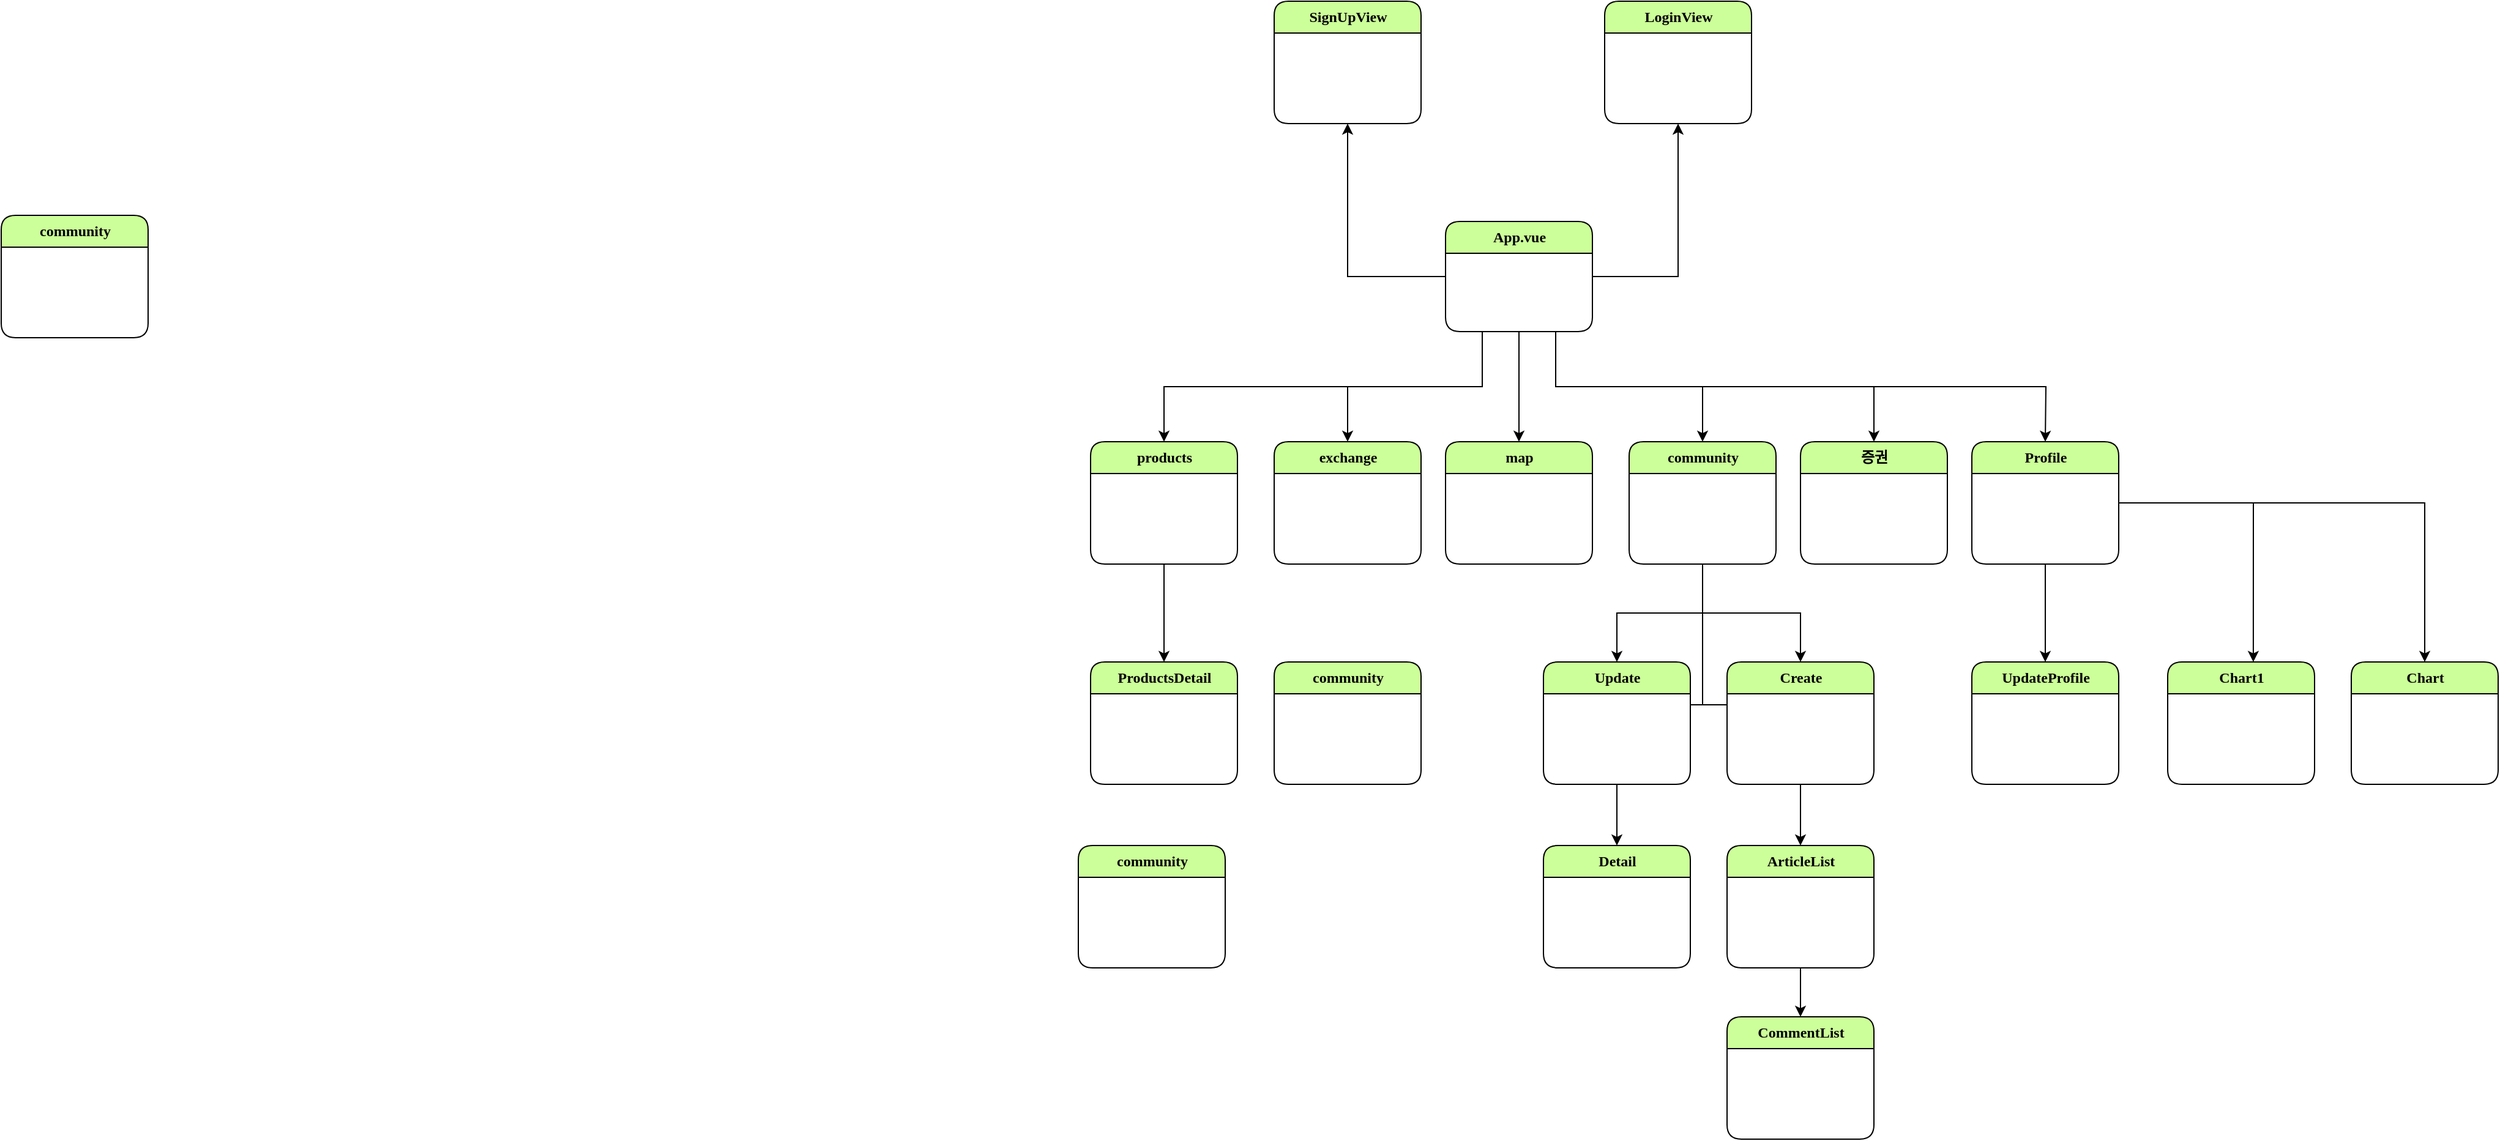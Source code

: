 <mxfile version="22.1.3" type="device">
  <diagram name="Page-1" id="b520641d-4fe3-3701-9064-5fc419738815">
    <mxGraphModel dx="2474" dy="658" grid="1" gridSize="10" guides="1" tooltips="1" connect="1" arrows="1" fold="1" page="1" pageScale="1" pageWidth="1100" pageHeight="850" background="none" math="0" shadow="0">
      <root>
        <mxCell id="0" />
        <mxCell id="1" parent="0" />
        <mxCell id="8GmI4JoKVry_GNvE3FE0-47" style="edgeStyle=orthogonalEdgeStyle;rounded=0;orthogonalLoop=1;jettySize=auto;html=1;exitX=0.25;exitY=1;exitDx=0;exitDy=0;entryX=0.5;entryY=0;entryDx=0;entryDy=0;fontFamily=Helvetica;fontSize=12;fontColor=default;" parent="1" source="8GmI4JoKVry_GNvE3FE0-25" target="8GmI4JoKVry_GNvE3FE0-35" edge="1">
          <mxGeometry relative="1" as="geometry" />
        </mxCell>
        <mxCell id="8GmI4JoKVry_GNvE3FE0-49" style="edgeStyle=orthogonalEdgeStyle;rounded=0;orthogonalLoop=1;jettySize=auto;html=1;exitX=0.5;exitY=1;exitDx=0;exitDy=0;entryX=0.5;entryY=0;entryDx=0;entryDy=0;fontFamily=Helvetica;fontSize=12;fontColor=default;" parent="1" source="8GmI4JoKVry_GNvE3FE0-25" target="8GmI4JoKVry_GNvE3FE0-32" edge="1">
          <mxGeometry relative="1" as="geometry" />
        </mxCell>
        <mxCell id="8GmI4JoKVry_GNvE3FE0-50" style="edgeStyle=orthogonalEdgeStyle;rounded=0;orthogonalLoop=1;jettySize=auto;html=1;exitX=0.75;exitY=1;exitDx=0;exitDy=0;fontFamily=Helvetica;fontSize=12;fontColor=default;" parent="1" source="8GmI4JoKVry_GNvE3FE0-25" target="8GmI4JoKVry_GNvE3FE0-38" edge="1">
          <mxGeometry relative="1" as="geometry" />
        </mxCell>
        <mxCell id="P8cSrCmEh4MjeW3bicr8-27" style="edgeStyle=orthogonalEdgeStyle;rounded=0;orthogonalLoop=1;jettySize=auto;html=1;entryX=0.5;entryY=1;entryDx=0;entryDy=0;" edge="1" parent="1" source="8GmI4JoKVry_GNvE3FE0-25" target="P8cSrCmEh4MjeW3bicr8-4">
          <mxGeometry relative="1" as="geometry" />
        </mxCell>
        <mxCell id="P8cSrCmEh4MjeW3bicr8-28" style="edgeStyle=orthogonalEdgeStyle;rounded=0;orthogonalLoop=1;jettySize=auto;html=1;entryX=0.5;entryY=1;entryDx=0;entryDy=0;" edge="1" parent="1" source="8GmI4JoKVry_GNvE3FE0-25" target="P8cSrCmEh4MjeW3bicr8-7">
          <mxGeometry relative="1" as="geometry" />
        </mxCell>
        <mxCell id="P8cSrCmEh4MjeW3bicr8-29" style="edgeStyle=orthogonalEdgeStyle;rounded=0;orthogonalLoop=1;jettySize=auto;html=1;exitX=0.75;exitY=1;exitDx=0;exitDy=0;entryX=0.5;entryY=0;entryDx=0;entryDy=0;" edge="1" parent="1" source="8GmI4JoKVry_GNvE3FE0-25" target="8GmI4JoKVry_GNvE3FE0-41">
          <mxGeometry relative="1" as="geometry" />
        </mxCell>
        <mxCell id="P8cSrCmEh4MjeW3bicr8-31" style="edgeStyle=orthogonalEdgeStyle;rounded=0;orthogonalLoop=1;jettySize=auto;html=1;exitX=0.25;exitY=1;exitDx=0;exitDy=0;" edge="1" parent="1" source="8GmI4JoKVry_GNvE3FE0-25" target="8GmI4JoKVry_GNvE3FE0-29">
          <mxGeometry relative="1" as="geometry" />
        </mxCell>
        <mxCell id="P8cSrCmEh4MjeW3bicr8-38" style="edgeStyle=orthogonalEdgeStyle;rounded=0;orthogonalLoop=1;jettySize=auto;html=1;exitX=0.75;exitY=1;exitDx=0;exitDy=0;" edge="1" parent="1" source="8GmI4JoKVry_GNvE3FE0-25">
          <mxGeometry relative="1" as="geometry">
            <mxPoint x="930" y="420" as="targetPoint" />
          </mxGeometry>
        </mxCell>
        <mxCell id="8GmI4JoKVry_GNvE3FE0-25" value="&lt;b&gt;App.vue&lt;/b&gt;" style="swimlane;html=1;fontStyle=0;childLayout=stackLayout;horizontal=1;startSize=26;fillColor=#CCFF99;horizontalStack=0;resizeParent=1;resizeLast=0;collapsible=1;marginBottom=0;swimlaneFillColor=#ffffff;align=center;rounded=1;shadow=0;comic=0;labelBackgroundColor=none;strokeWidth=1;fontFamily=Verdana;fontSize=12" parent="1" vertex="1">
          <mxGeometry x="440" y="240" width="120" height="90" as="geometry" />
        </mxCell>
        <mxCell id="P8cSrCmEh4MjeW3bicr8-37" style="edgeStyle=orthogonalEdgeStyle;rounded=0;orthogonalLoop=1;jettySize=auto;html=1;" edge="1" parent="1" source="8GmI4JoKVry_GNvE3FE0-29">
          <mxGeometry relative="1" as="geometry">
            <mxPoint x="210" y="600" as="targetPoint" />
          </mxGeometry>
        </mxCell>
        <mxCell id="8GmI4JoKVry_GNvE3FE0-29" value="&lt;b&gt;products&lt;/b&gt;" style="swimlane;html=1;fontStyle=0;childLayout=stackLayout;horizontal=1;startSize=26;fillColor=#CCFF99;horizontalStack=0;resizeParent=1;resizeLast=0;collapsible=1;marginBottom=0;swimlaneFillColor=#ffffff;align=center;rounded=1;shadow=0;comic=0;labelBackgroundColor=none;strokeWidth=1;fontFamily=Verdana;fontSize=12" parent="1" vertex="1">
          <mxGeometry x="150" y="420" width="120" height="100" as="geometry" />
        </mxCell>
        <mxCell id="8GmI4JoKVry_GNvE3FE0-32" value="&lt;b&gt;map&lt;/b&gt;" style="swimlane;html=1;fontStyle=0;childLayout=stackLayout;horizontal=1;startSize=26;fillColor=#CCFF99;horizontalStack=0;resizeParent=1;resizeLast=0;collapsible=1;marginBottom=0;swimlaneFillColor=#ffffff;align=center;rounded=1;shadow=0;comic=0;labelBackgroundColor=none;strokeWidth=1;fontFamily=Verdana;fontSize=12" parent="1" vertex="1">
          <mxGeometry x="440" y="420" width="120" height="100" as="geometry" />
        </mxCell>
        <mxCell id="8GmI4JoKVry_GNvE3FE0-35" value="&lt;b&gt;exchange&lt;/b&gt;" style="swimlane;html=1;fontStyle=0;childLayout=stackLayout;horizontal=1;startSize=26;fillColor=#CCFF99;horizontalStack=0;resizeParent=1;resizeLast=0;collapsible=1;marginBottom=0;swimlaneFillColor=#ffffff;align=center;rounded=1;shadow=0;comic=0;labelBackgroundColor=none;strokeWidth=1;fontFamily=Verdana;fontSize=12" parent="1" vertex="1">
          <mxGeometry x="300" y="420" width="120" height="100" as="geometry" />
        </mxCell>
        <mxCell id="P8cSrCmEh4MjeW3bicr8-24" style="edgeStyle=orthogonalEdgeStyle;rounded=0;orthogonalLoop=1;jettySize=auto;html=1;entryX=0.5;entryY=0;entryDx=0;entryDy=0;" edge="1" parent="1" source="8GmI4JoKVry_GNvE3FE0-38" target="P8cSrCmEh4MjeW3bicr8-15">
          <mxGeometry relative="1" as="geometry" />
        </mxCell>
        <mxCell id="P8cSrCmEh4MjeW3bicr8-40" style="edgeStyle=orthogonalEdgeStyle;rounded=0;orthogonalLoop=1;jettySize=auto;html=1;exitX=0.5;exitY=1;exitDx=0;exitDy=0;entryX=0.5;entryY=0;entryDx=0;entryDy=0;" edge="1" parent="1" source="8GmI4JoKVry_GNvE3FE0-38" target="P8cSrCmEh4MjeW3bicr8-35">
          <mxGeometry relative="1" as="geometry" />
        </mxCell>
        <mxCell id="P8cSrCmEh4MjeW3bicr8-44" style="edgeStyle=orthogonalEdgeStyle;rounded=0;orthogonalLoop=1;jettySize=auto;html=1;exitX=0.5;exitY=1;exitDx=0;exitDy=0;entryX=0.5;entryY=0;entryDx=0;entryDy=0;" edge="1" parent="1" source="8GmI4JoKVry_GNvE3FE0-38" target="P8cSrCmEh4MjeW3bicr8-41">
          <mxGeometry relative="1" as="geometry" />
        </mxCell>
        <mxCell id="P8cSrCmEh4MjeW3bicr8-48" style="edgeStyle=orthogonalEdgeStyle;rounded=0;orthogonalLoop=1;jettySize=auto;html=1;" edge="1" parent="1" source="8GmI4JoKVry_GNvE3FE0-38" target="P8cSrCmEh4MjeW3bicr8-47">
          <mxGeometry relative="1" as="geometry" />
        </mxCell>
        <mxCell id="8GmI4JoKVry_GNvE3FE0-38" value="&lt;b&gt;community&lt;/b&gt;" style="swimlane;html=1;fontStyle=0;childLayout=stackLayout;horizontal=1;startSize=26;fillColor=#CCFF99;horizontalStack=0;resizeParent=1;resizeLast=0;collapsible=1;marginBottom=0;swimlaneFillColor=#ffffff;align=center;rounded=1;shadow=0;comic=0;labelBackgroundColor=none;strokeWidth=1;fontFamily=Verdana;fontSize=12" parent="1" vertex="1">
          <mxGeometry x="590" y="420" width="120" height="100" as="geometry" />
        </mxCell>
        <mxCell id="8GmI4JoKVry_GNvE3FE0-41" value="&lt;b&gt;증권&lt;/b&gt;" style="swimlane;html=1;fontStyle=0;childLayout=stackLayout;horizontal=1;startSize=26;fillColor=#CCFF99;horizontalStack=0;resizeParent=1;resizeLast=0;collapsible=1;marginBottom=0;swimlaneFillColor=#ffffff;align=center;rounded=1;shadow=0;comic=0;labelBackgroundColor=none;strokeWidth=1;fontFamily=Verdana;fontSize=12" parent="1" vertex="1">
          <mxGeometry x="730" y="420" width="120" height="100" as="geometry" />
        </mxCell>
        <mxCell id="P8cSrCmEh4MjeW3bicr8-4" value="&lt;b&gt;SignUpView&lt;/b&gt;" style="swimlane;html=1;fontStyle=0;childLayout=stackLayout;horizontal=1;startSize=26;fillColor=#CCFF99;horizontalStack=0;resizeParent=1;resizeLast=0;collapsible=1;marginBottom=0;swimlaneFillColor=#ffffff;align=center;rounded=1;shadow=0;comic=0;labelBackgroundColor=none;strokeWidth=1;fontFamily=Verdana;fontSize=12" vertex="1" parent="1">
          <mxGeometry x="300" y="60" width="120" height="100" as="geometry" />
        </mxCell>
        <mxCell id="P8cSrCmEh4MjeW3bicr8-7" value="&lt;b&gt;LoginView&lt;/b&gt;" style="swimlane;html=1;fontStyle=0;childLayout=stackLayout;horizontal=1;startSize=26;fillColor=#CCFF99;horizontalStack=0;resizeParent=1;resizeLast=0;collapsible=1;marginBottom=0;swimlaneFillColor=#ffffff;align=center;rounded=1;shadow=0;comic=0;labelBackgroundColor=none;strokeWidth=1;fontFamily=Verdana;fontSize=12" vertex="1" parent="1">
          <mxGeometry x="570" y="60" width="120" height="100" as="geometry" />
        </mxCell>
        <mxCell id="P8cSrCmEh4MjeW3bicr8-15" value="&lt;b&gt;Create&lt;/b&gt;" style="swimlane;html=1;fontStyle=0;childLayout=stackLayout;horizontal=1;startSize=26;fillColor=#CCFF99;horizontalStack=0;resizeParent=1;resizeLast=0;collapsible=1;marginBottom=0;swimlaneFillColor=#ffffff;align=center;rounded=1;shadow=0;comic=0;labelBackgroundColor=none;strokeWidth=1;fontFamily=Verdana;fontSize=12" vertex="1" parent="1">
          <mxGeometry x="670" y="600" width="120" height="100" as="geometry" />
        </mxCell>
        <mxCell id="P8cSrCmEh4MjeW3bicr8-18" value="&lt;b&gt;ProductsDetail&lt;/b&gt;" style="swimlane;html=1;fontStyle=0;childLayout=stackLayout;horizontal=1;startSize=26;fillColor=#CCFF99;horizontalStack=0;resizeParent=1;resizeLast=0;collapsible=1;marginBottom=0;swimlaneFillColor=#ffffff;align=center;rounded=1;shadow=0;comic=0;labelBackgroundColor=none;strokeWidth=1;fontFamily=Verdana;fontSize=12" vertex="1" parent="1">
          <mxGeometry x="150" y="600" width="120" height="100" as="geometry" />
        </mxCell>
        <mxCell id="P8cSrCmEh4MjeW3bicr8-39" style="edgeStyle=orthogonalEdgeStyle;rounded=0;orthogonalLoop=1;jettySize=auto;html=1;exitX=0.5;exitY=1;exitDx=0;exitDy=0;" edge="1" parent="1" source="P8cSrCmEh4MjeW3bicr8-32">
          <mxGeometry relative="1" as="geometry">
            <mxPoint x="930" y="600" as="targetPoint" />
          </mxGeometry>
        </mxCell>
        <mxCell id="P8cSrCmEh4MjeW3bicr8-53" style="edgeStyle=orthogonalEdgeStyle;rounded=0;orthogonalLoop=1;jettySize=auto;html=1;entryX=0.5;entryY=0;entryDx=0;entryDy=0;" edge="1" parent="1" source="P8cSrCmEh4MjeW3bicr8-32" target="P8cSrCmEh4MjeW3bicr8-51">
          <mxGeometry relative="1" as="geometry" />
        </mxCell>
        <mxCell id="P8cSrCmEh4MjeW3bicr8-32" value="&lt;b&gt;Profile&lt;/b&gt;" style="swimlane;html=1;fontStyle=0;childLayout=stackLayout;horizontal=1;startSize=26;fillColor=#CCFF99;horizontalStack=0;resizeParent=1;resizeLast=0;collapsible=1;marginBottom=0;swimlaneFillColor=#ffffff;align=center;rounded=1;shadow=0;comic=0;labelBackgroundColor=none;strokeWidth=1;fontFamily=Verdana;fontSize=12" vertex="1" parent="1">
          <mxGeometry x="870" y="420" width="120" height="100" as="geometry" />
        </mxCell>
        <mxCell id="P8cSrCmEh4MjeW3bicr8-34" value="&lt;b&gt;community&lt;/b&gt;" style="swimlane;html=1;fontStyle=0;childLayout=stackLayout;horizontal=1;startSize=26;fillColor=#CCFF99;horizontalStack=0;resizeParent=1;resizeLast=0;collapsible=1;marginBottom=0;swimlaneFillColor=#ffffff;align=center;rounded=1;shadow=0;comic=0;labelBackgroundColor=none;strokeWidth=1;fontFamily=Verdana;fontSize=12" vertex="1" parent="1">
          <mxGeometry x="-740" y="235" width="120" height="100" as="geometry" />
        </mxCell>
        <mxCell id="P8cSrCmEh4MjeW3bicr8-35" value="&lt;b&gt;Update&lt;/b&gt;" style="swimlane;html=1;fontStyle=0;childLayout=stackLayout;horizontal=1;startSize=26;fillColor=#CCFF99;horizontalStack=0;resizeParent=1;resizeLast=0;collapsible=1;marginBottom=0;swimlaneFillColor=#ffffff;align=center;rounded=1;shadow=0;comic=0;labelBackgroundColor=none;strokeWidth=1;fontFamily=Verdana;fontSize=12" vertex="1" parent="1">
          <mxGeometry x="520" y="600" width="120" height="100" as="geometry" />
        </mxCell>
        <mxCell id="P8cSrCmEh4MjeW3bicr8-36" value="&lt;b&gt;UpdateProfile&lt;/b&gt;" style="swimlane;html=1;fontStyle=0;childLayout=stackLayout;horizontal=1;startSize=26;fillColor=#CCFF99;horizontalStack=0;resizeParent=1;resizeLast=0;collapsible=1;marginBottom=0;swimlaneFillColor=#ffffff;align=center;rounded=1;shadow=0;comic=0;labelBackgroundColor=none;strokeWidth=1;fontFamily=Verdana;fontSize=12" vertex="1" parent="1">
          <mxGeometry x="870" y="600" width="120" height="100" as="geometry" />
        </mxCell>
        <mxCell id="P8cSrCmEh4MjeW3bicr8-41" value="&lt;b&gt;Detail&lt;/b&gt;" style="swimlane;html=1;fontStyle=0;childLayout=stackLayout;horizontal=1;startSize=26;fillColor=#CCFF99;horizontalStack=0;resizeParent=1;resizeLast=0;collapsible=1;marginBottom=0;swimlaneFillColor=#ffffff;align=center;rounded=1;shadow=0;comic=0;labelBackgroundColor=none;strokeWidth=1;fontFamily=Verdana;fontSize=12" vertex="1" parent="1">
          <mxGeometry x="520" y="750" width="120" height="100" as="geometry" />
        </mxCell>
        <mxCell id="P8cSrCmEh4MjeW3bicr8-42" value="&lt;b&gt;community&lt;/b&gt;" style="swimlane;html=1;fontStyle=0;childLayout=stackLayout;horizontal=1;startSize=26;fillColor=#CCFF99;horizontalStack=0;resizeParent=1;resizeLast=0;collapsible=1;marginBottom=0;swimlaneFillColor=#ffffff;align=center;rounded=1;shadow=0;comic=0;labelBackgroundColor=none;strokeWidth=1;fontFamily=Verdana;fontSize=12" vertex="1" parent="1">
          <mxGeometry x="300" y="600" width="120" height="100" as="geometry" />
        </mxCell>
        <mxCell id="P8cSrCmEh4MjeW3bicr8-43" value="&lt;b&gt;community&lt;/b&gt;" style="swimlane;html=1;fontStyle=0;childLayout=stackLayout;horizontal=1;startSize=26;fillColor=#CCFF99;horizontalStack=0;resizeParent=1;resizeLast=0;collapsible=1;marginBottom=0;swimlaneFillColor=#ffffff;align=center;rounded=1;shadow=0;comic=0;labelBackgroundColor=none;strokeWidth=1;fontFamily=Verdana;fontSize=12" vertex="1" parent="1">
          <mxGeometry x="140" y="750" width="120" height="100" as="geometry" />
        </mxCell>
        <mxCell id="P8cSrCmEh4MjeW3bicr8-46" value="&lt;b&gt;CommentList&lt;/b&gt;" style="swimlane;html=1;fontStyle=0;childLayout=stackLayout;horizontal=1;startSize=26;fillColor=#CCFF99;horizontalStack=0;resizeParent=1;resizeLast=0;collapsible=1;marginBottom=0;swimlaneFillColor=#ffffff;align=center;rounded=1;shadow=0;comic=0;labelBackgroundColor=none;strokeWidth=1;fontFamily=Verdana;fontSize=12" vertex="1" parent="1">
          <mxGeometry x="670" y="890" width="120" height="100" as="geometry" />
        </mxCell>
        <mxCell id="P8cSrCmEh4MjeW3bicr8-49" style="edgeStyle=orthogonalEdgeStyle;rounded=0;orthogonalLoop=1;jettySize=auto;html=1;entryX=0.5;entryY=0;entryDx=0;entryDy=0;" edge="1" parent="1" source="P8cSrCmEh4MjeW3bicr8-47" target="P8cSrCmEh4MjeW3bicr8-46">
          <mxGeometry relative="1" as="geometry" />
        </mxCell>
        <mxCell id="P8cSrCmEh4MjeW3bicr8-47" value="&lt;b&gt;ArticleList&lt;/b&gt;" style="swimlane;html=1;fontStyle=0;childLayout=stackLayout;horizontal=1;startSize=26;fillColor=#CCFF99;horizontalStack=0;resizeParent=1;resizeLast=0;collapsible=1;marginBottom=0;swimlaneFillColor=#ffffff;align=center;rounded=1;shadow=0;comic=0;labelBackgroundColor=none;strokeWidth=1;fontFamily=Verdana;fontSize=12" vertex="1" parent="1">
          <mxGeometry x="670" y="750" width="120" height="100" as="geometry" />
        </mxCell>
        <mxCell id="P8cSrCmEh4MjeW3bicr8-50" value="&lt;b&gt;Chart1&lt;/b&gt;" style="swimlane;html=1;fontStyle=0;childLayout=stackLayout;horizontal=1;startSize=26;fillColor=#CCFF99;horizontalStack=0;resizeParent=1;resizeLast=0;collapsible=1;marginBottom=0;swimlaneFillColor=#ffffff;align=center;rounded=1;shadow=0;comic=0;labelBackgroundColor=none;strokeWidth=1;fontFamily=Verdana;fontSize=12" vertex="1" parent="1">
          <mxGeometry x="1030" y="600" width="120" height="100" as="geometry" />
        </mxCell>
        <mxCell id="P8cSrCmEh4MjeW3bicr8-51" value="&lt;b&gt;Chart&lt;/b&gt;" style="swimlane;html=1;fontStyle=0;childLayout=stackLayout;horizontal=1;startSize=26;fillColor=#CCFF99;horizontalStack=0;resizeParent=1;resizeLast=0;collapsible=1;marginBottom=0;swimlaneFillColor=#ffffff;align=center;rounded=1;shadow=0;comic=0;labelBackgroundColor=none;strokeWidth=1;fontFamily=Verdana;fontSize=12" vertex="1" parent="1">
          <mxGeometry x="1180" y="600" width="120" height="100" as="geometry" />
        </mxCell>
        <mxCell id="P8cSrCmEh4MjeW3bicr8-52" style="edgeStyle=orthogonalEdgeStyle;rounded=0;orthogonalLoop=1;jettySize=auto;html=1;entryX=0.583;entryY=0;entryDx=0;entryDy=0;entryPerimeter=0;" edge="1" parent="1" source="P8cSrCmEh4MjeW3bicr8-32" target="P8cSrCmEh4MjeW3bicr8-50">
          <mxGeometry relative="1" as="geometry" />
        </mxCell>
      </root>
    </mxGraphModel>
  </diagram>
</mxfile>
